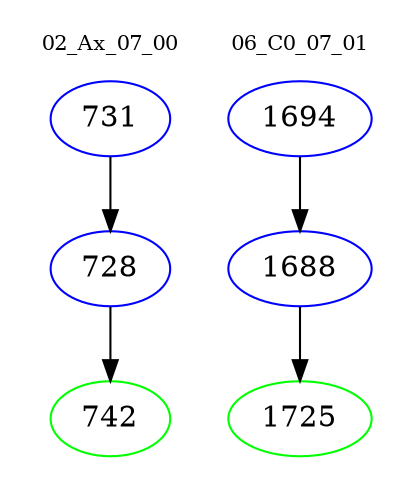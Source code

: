 digraph{
subgraph cluster_0 {
color = white
label = "02_Ax_07_00";
fontsize=10;
T0_731 [label="731", color="blue"]
T0_731 -> T0_728 [color="black"]
T0_728 [label="728", color="blue"]
T0_728 -> T0_742 [color="black"]
T0_742 [label="742", color="green"]
}
subgraph cluster_1 {
color = white
label = "06_C0_07_01";
fontsize=10;
T1_1694 [label="1694", color="blue"]
T1_1694 -> T1_1688 [color="black"]
T1_1688 [label="1688", color="blue"]
T1_1688 -> T1_1725 [color="black"]
T1_1725 [label="1725", color="green"]
}
}
